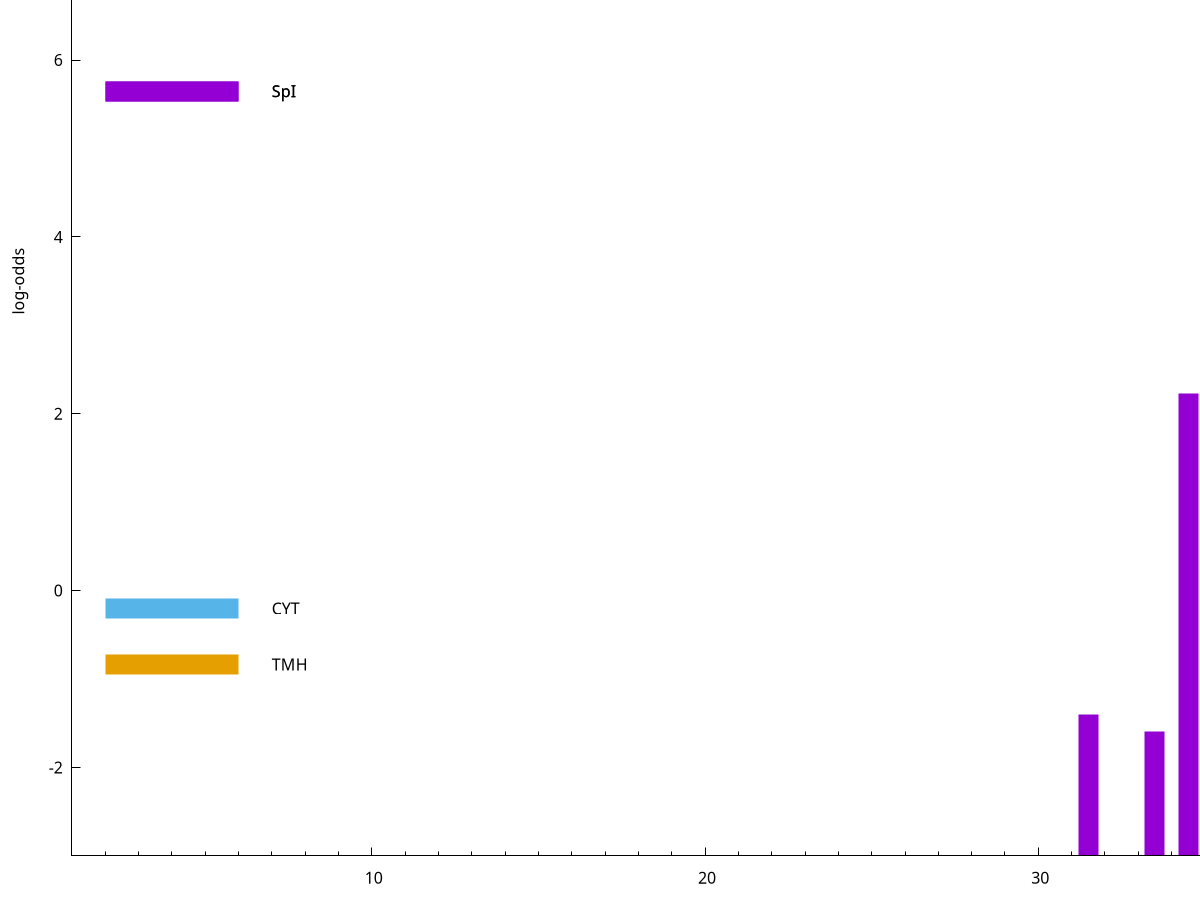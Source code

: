 set title "LipoP predictions for SRR4017826.gff"
set size 2., 1.4
set xrange [1:70] 
set mxtics 10
set yrange [-3:10]
set y2range [0:13]
set ylabel "log-odds"
set term postscript eps color solid "Helvetica" 30
set output "SRR4017826.gff22.eps"
set arrow from 2,5.64714 to 6,5.64714 nohead lt 1 lw 20
set label "SpI" at 7,5.64714
set arrow from 2,-0.200913 to 6,-0.200913 nohead lt 3 lw 20
set label "CYT" at 7,-0.200913
set arrow from 2,-0.835384 to 6,-0.835384 nohead lt 4 lw 20
set label "TMH" at 7,-0.835384
set arrow from 2,5.64714 to 6,5.64714 nohead lt 1 lw 20
set label "SpI" at 7,5.64714
# NOTE: The scores below are the log-odds scores with the threshold
# NOTE: subtracted (a hack to make gnuplot make the histogram all
# NOTE: look nice).
plot "-" axes x1y2 title "" with impulses lt 1 lw 20
36.500000 7.777840
42.500000 5.899900
34.500000 5.225210
39.500000 5.025670
37.500000 4.515890
40.500000 3.463377
38.500000 3.325357
31.500000 1.594010
33.500000 1.412380
41.500000 0.709910
e
exit
